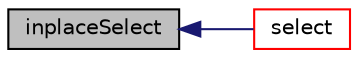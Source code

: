 digraph "inplaceSelect"
{
  bgcolor="transparent";
  edge [fontname="Helvetica",fontsize="10",labelfontname="Helvetica",labelfontsize="10"];
  node [fontname="Helvetica",fontsize="10",shape=record];
  rankdir="LR";
  Node1 [label="inplaceSelect",height=0.2,width=0.4,color="black", fillcolor="grey75", style="filled", fontcolor="black"];
  Node1 -> Node2 [dir="back",color="midnightblue",fontsize="10",style="solid",fontname="Helvetica"];
  Node2 [label="select",height=0.2,width=0.4,color="red",URL="$a02312.html#a094a7d28818e4fa34d17560d27535f52",tooltip="Select a list of values that are within the ranges. "];
}
